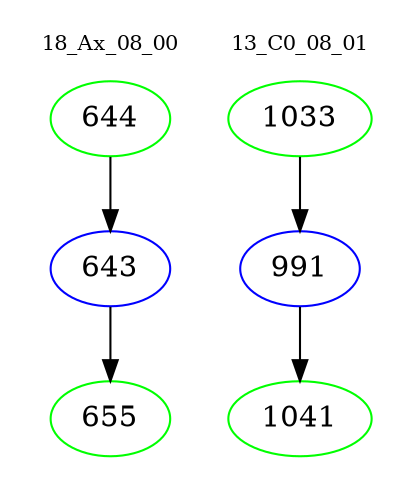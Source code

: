 digraph{
subgraph cluster_0 {
color = white
label = "18_Ax_08_00";
fontsize=10;
T0_644 [label="644", color="green"]
T0_644 -> T0_643 [color="black"]
T0_643 [label="643", color="blue"]
T0_643 -> T0_655 [color="black"]
T0_655 [label="655", color="green"]
}
subgraph cluster_1 {
color = white
label = "13_C0_08_01";
fontsize=10;
T1_1033 [label="1033", color="green"]
T1_1033 -> T1_991 [color="black"]
T1_991 [label="991", color="blue"]
T1_991 -> T1_1041 [color="black"]
T1_1041 [label="1041", color="green"]
}
}

